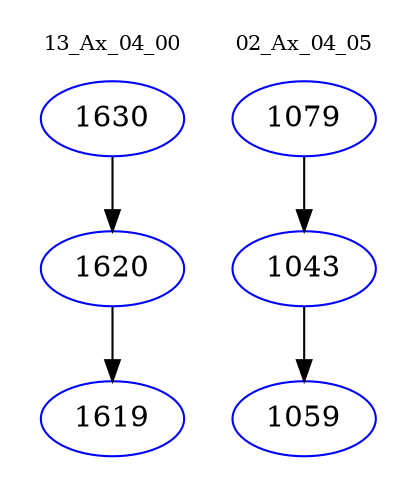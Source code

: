 digraph{
subgraph cluster_0 {
color = white
label = "13_Ax_04_00";
fontsize=10;
T0_1630 [label="1630", color="blue"]
T0_1630 -> T0_1620 [color="black"]
T0_1620 [label="1620", color="blue"]
T0_1620 -> T0_1619 [color="black"]
T0_1619 [label="1619", color="blue"]
}
subgraph cluster_1 {
color = white
label = "02_Ax_04_05";
fontsize=10;
T1_1079 [label="1079", color="blue"]
T1_1079 -> T1_1043 [color="black"]
T1_1043 [label="1043", color="blue"]
T1_1043 -> T1_1059 [color="black"]
T1_1059 [label="1059", color="blue"]
}
}
